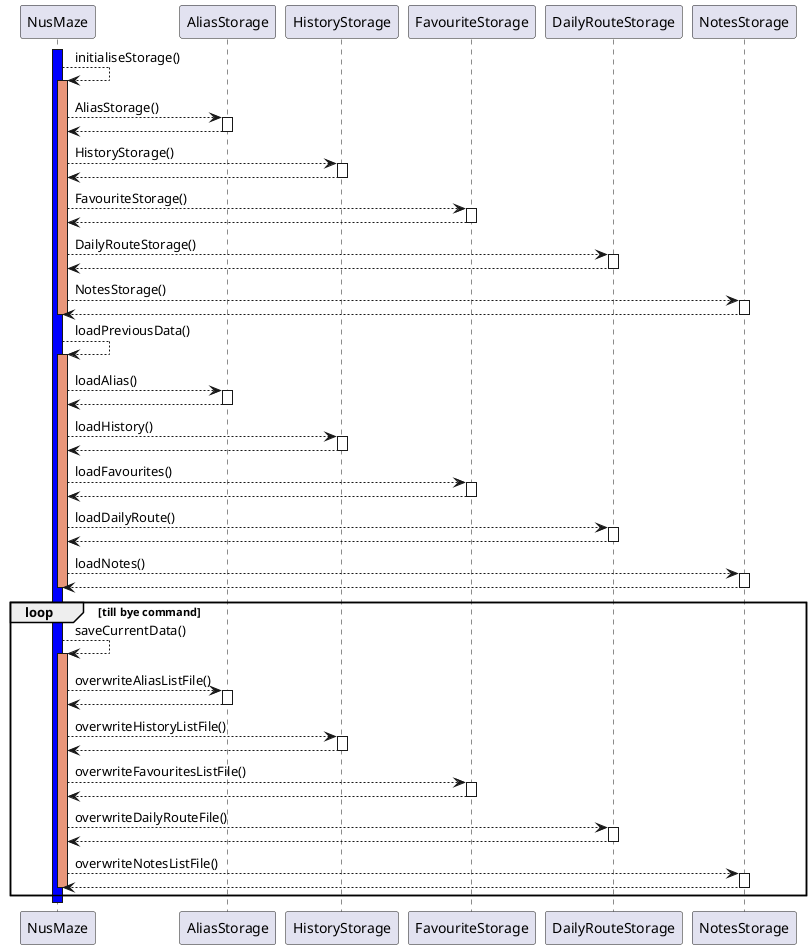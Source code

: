 @startuml
'https://plantuml.com/sequence-diagram


participant NusMaze

participant AliasStorage
participant HistoryStorage
participant FavouriteStorage
participant DailyRouteStorage
participant NotesStorage

activate NusMaze #blue

NusMaze --> NusMaze: initialiseStorage()
activate NusMaze #DarkSalmon
NusMaze --> AliasStorage: AliasStorage()
activate AliasStorage
AliasStorage --> NusMaze
deactivate AliasStorage
NusMaze --> HistoryStorage: HistoryStorage()
activate HistoryStorage
HistoryStorage --> NusMaze
deactivate HistoryStorage
NusMaze --> FavouriteStorage: FavouriteStorage()
activate FavouriteStorage
FavouriteStorage --> NusMaze
deactivate FavouriteStorage
NusMaze --> DailyRouteStorage: DailyRouteStorage()
activate DailyRouteStorage
DailyRouteStorage --> NusMaze
deactivate DailyRouteStorage
NusMaze --> NotesStorage: NotesStorage()
activate NotesStorage
NotesStorage --> NusMaze
deactivate NotesStorage
deactivate NusMaze #DarkSalmon

NusMaze --> NusMaze: loadPreviousData()
activate NusMaze #DarkSalmon
NusMaze --> AliasStorage: loadAlias()
activate AliasStorage
AliasStorage --> NusMaze
deactivate AliasStorage
NusMaze --> HistoryStorage: loadHistory()
activate HistoryStorage
HistoryStorage --> NusMaze
deactivate HistoryStorage
NusMaze --> FavouriteStorage: loadFavourites()
activate FavouriteStorage
FavouriteStorage --> NusMaze
deactivate FavouriteStorage
NusMaze --> DailyRouteStorage: loadDailyRoute()
activate DailyRouteStorage
DailyRouteStorage --> NusMaze
deactivate DailyRouteStorage
NusMaze --> NotesStorage: loadNotes()
activate NotesStorage
NotesStorage --> NusMaze
deactivate NotesStorage
deactivate NusMaze #DarkSalmon

loop till bye command
NusMaze --> NusMaze: saveCurrentData()
activate NusMaze #DarkSalmon
NusMaze --> AliasStorage: overwriteAliasListFile()
activate AliasStorage
AliasStorage --> NusMaze
deactivate AliasStorage
NusMaze --> HistoryStorage: overwriteHistoryListFile()
activate HistoryStorage
HistoryStorage --> NusMaze
deactivate HistoryStorage
NusMaze --> FavouriteStorage: overwriteFavouritesListFile()
activate FavouriteStorage
FavouriteStorage --> NusMaze
deactivate FavouriteStorage
NusMaze --> DailyRouteStorage: overwriteDailyRouteFile()
activate DailyRouteStorage
DailyRouteStorage --> NusMaze
deactivate DailyRouteStorage
NusMaze --> NotesStorage: overwriteNotesListFile()
activate NotesStorage
NotesStorage --> NusMaze
deactivate NotesStorage
deactivate NusMaze #DarkSalmon
end

deactivate NusMaze #blue
@enduml
